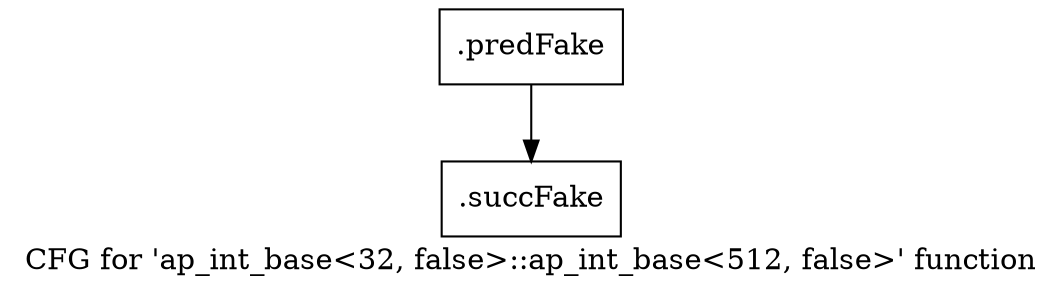 digraph "CFG for 'ap_int_base\<32, false\>::ap_int_base\<512, false\>' function" {
	label="CFG for 'ap_int_base\<32, false\>::ap_int_base\<512, false\>' function";

	Node0x5b222f0 [shape=record,filename="",linenumber="",label="{.predFake}"];
	Node0x5b222f0 -> Node0x61151d0[ callList="" memoryops="" filename="/mnt/xilinx/Vitis_HLS/2021.2/include/ap_int_base.h" execusionnum="128"];
	Node0x61151d0 [shape=record,filename="/mnt/xilinx/Vitis_HLS/2021.2/include/ap_int_base.h",linenumber="405",label="{.succFake}"];
}
